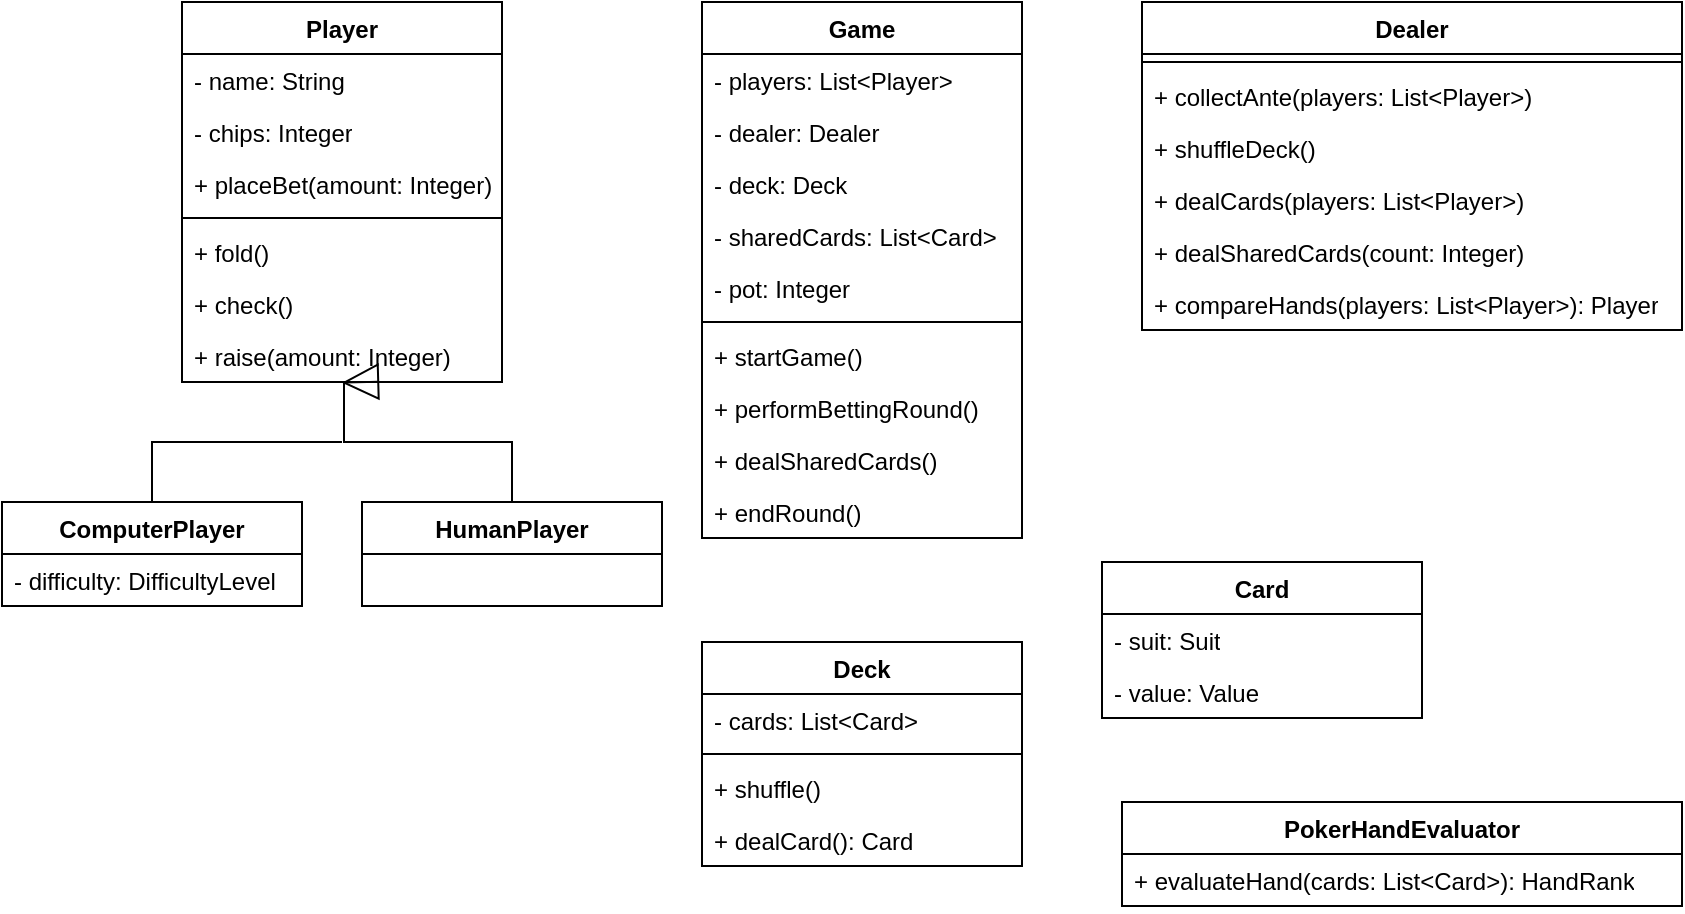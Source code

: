 <mxfile version="24.1.0" type="github">
  <diagram id="C5RBs43oDa-KdzZeNtuy" name="Page-1">
    <mxGraphModel dx="794" dy="462" grid="1" gridSize="10" guides="1" tooltips="1" connect="1" arrows="1" fold="1" page="1" pageScale="1" pageWidth="827" pageHeight="1169" math="0" shadow="0">
      <root>
        <mxCell id="WIyWlLk6GJQsqaUBKTNV-0" />
        <mxCell id="WIyWlLk6GJQsqaUBKTNV-1" parent="WIyWlLk6GJQsqaUBKTNV-0" />
        <mxCell id="T5XhBXc5E4vnq6IpL1pk-0" value="Player" style="swimlane;fontStyle=1;align=center;verticalAlign=top;childLayout=stackLayout;horizontal=1;startSize=26;horizontalStack=0;resizeParent=1;resizeParentMax=0;resizeLast=0;collapsible=1;marginBottom=0;whiteSpace=wrap;html=1;" vertex="1" parent="WIyWlLk6GJQsqaUBKTNV-1">
          <mxGeometry x="160" y="20" width="160" height="190" as="geometry" />
        </mxCell>
        <mxCell id="T5XhBXc5E4vnq6IpL1pk-1" value="- name: String" style="text;strokeColor=none;fillColor=none;align=left;verticalAlign=top;spacingLeft=4;spacingRight=4;overflow=hidden;rotatable=0;points=[[0,0.5],[1,0.5]];portConstraint=eastwest;whiteSpace=wrap;html=1;" vertex="1" parent="T5XhBXc5E4vnq6IpL1pk-0">
          <mxGeometry y="26" width="160" height="26" as="geometry" />
        </mxCell>
        <mxCell id="T5XhBXc5E4vnq6IpL1pk-4" value="- chips: Integer" style="text;strokeColor=none;fillColor=none;align=left;verticalAlign=top;spacingLeft=4;spacingRight=4;overflow=hidden;rotatable=0;points=[[0,0.5],[1,0.5]];portConstraint=eastwest;whiteSpace=wrap;html=1;" vertex="1" parent="T5XhBXc5E4vnq6IpL1pk-0">
          <mxGeometry y="52" width="160" height="26" as="geometry" />
        </mxCell>
        <mxCell id="T5XhBXc5E4vnq6IpL1pk-5" value="+ placeBet(amount: Integer)" style="text;strokeColor=none;fillColor=none;align=left;verticalAlign=top;spacingLeft=4;spacingRight=4;overflow=hidden;rotatable=0;points=[[0,0.5],[1,0.5]];portConstraint=eastwest;whiteSpace=wrap;html=1;" vertex="1" parent="T5XhBXc5E4vnq6IpL1pk-0">
          <mxGeometry y="78" width="160" height="26" as="geometry" />
        </mxCell>
        <mxCell id="T5XhBXc5E4vnq6IpL1pk-2" value="" style="line;strokeWidth=1;fillColor=none;align=left;verticalAlign=middle;spacingTop=-1;spacingLeft=3;spacingRight=3;rotatable=0;labelPosition=right;points=[];portConstraint=eastwest;strokeColor=inherit;" vertex="1" parent="T5XhBXc5E4vnq6IpL1pk-0">
          <mxGeometry y="104" width="160" height="8" as="geometry" />
        </mxCell>
        <mxCell id="T5XhBXc5E4vnq6IpL1pk-3" value="+ fold()" style="text;strokeColor=none;fillColor=none;align=left;verticalAlign=top;spacingLeft=4;spacingRight=4;overflow=hidden;rotatable=0;points=[[0,0.5],[1,0.5]];portConstraint=eastwest;whiteSpace=wrap;html=1;" vertex="1" parent="T5XhBXc5E4vnq6IpL1pk-0">
          <mxGeometry y="112" width="160" height="26" as="geometry" />
        </mxCell>
        <mxCell id="T5XhBXc5E4vnq6IpL1pk-9" value="+ check()" style="text;strokeColor=none;fillColor=none;align=left;verticalAlign=top;spacingLeft=4;spacingRight=4;overflow=hidden;rotatable=0;points=[[0,0.5],[1,0.5]];portConstraint=eastwest;whiteSpace=wrap;html=1;" vertex="1" parent="T5XhBXc5E4vnq6IpL1pk-0">
          <mxGeometry y="138" width="160" height="26" as="geometry" />
        </mxCell>
        <mxCell id="T5XhBXc5E4vnq6IpL1pk-10" value="+ raise(amount: Integer)" style="text;strokeColor=none;fillColor=none;align=left;verticalAlign=top;spacingLeft=4;spacingRight=4;overflow=hidden;rotatable=0;points=[[0,0.5],[1,0.5]];portConstraint=eastwest;whiteSpace=wrap;html=1;" vertex="1" parent="T5XhBXc5E4vnq6IpL1pk-0">
          <mxGeometry y="164" width="160" height="26" as="geometry" />
        </mxCell>
        <mxCell id="T5XhBXc5E4vnq6IpL1pk-22" value="Deck" style="swimlane;fontStyle=1;align=center;verticalAlign=top;childLayout=stackLayout;horizontal=1;startSize=26;horizontalStack=0;resizeParent=1;resizeParentMax=0;resizeLast=0;collapsible=1;marginBottom=0;whiteSpace=wrap;html=1;" vertex="1" parent="WIyWlLk6GJQsqaUBKTNV-1">
          <mxGeometry x="420" y="340" width="160" height="112" as="geometry" />
        </mxCell>
        <mxCell id="T5XhBXc5E4vnq6IpL1pk-23" value="- cards: List&amp;lt;Card&amp;gt;" style="text;strokeColor=none;fillColor=none;align=left;verticalAlign=top;spacingLeft=4;spacingRight=4;overflow=hidden;rotatable=0;points=[[0,0.5],[1,0.5]];portConstraint=eastwest;whiteSpace=wrap;html=1;" vertex="1" parent="T5XhBXc5E4vnq6IpL1pk-22">
          <mxGeometry y="26" width="160" height="26" as="geometry" />
        </mxCell>
        <mxCell id="T5XhBXc5E4vnq6IpL1pk-26" value="" style="line;strokeWidth=1;fillColor=none;align=left;verticalAlign=middle;spacingTop=-1;spacingLeft=3;spacingRight=3;rotatable=0;labelPosition=right;points=[];portConstraint=eastwest;strokeColor=inherit;" vertex="1" parent="T5XhBXc5E4vnq6IpL1pk-22">
          <mxGeometry y="52" width="160" height="8" as="geometry" />
        </mxCell>
        <mxCell id="T5XhBXc5E4vnq6IpL1pk-27" value="+ shuffle()" style="text;strokeColor=none;fillColor=none;align=left;verticalAlign=top;spacingLeft=4;spacingRight=4;overflow=hidden;rotatable=0;points=[[0,0.5],[1,0.5]];portConstraint=eastwest;whiteSpace=wrap;html=1;" vertex="1" parent="T5XhBXc5E4vnq6IpL1pk-22">
          <mxGeometry y="60" width="160" height="26" as="geometry" />
        </mxCell>
        <mxCell id="T5XhBXc5E4vnq6IpL1pk-28" value="+ dealCard(): Card" style="text;strokeColor=none;fillColor=none;align=left;verticalAlign=top;spacingLeft=4;spacingRight=4;overflow=hidden;rotatable=0;points=[[0,0.5],[1,0.5]];portConstraint=eastwest;whiteSpace=wrap;html=1;" vertex="1" parent="T5XhBXc5E4vnq6IpL1pk-22">
          <mxGeometry y="86" width="160" height="26" as="geometry" />
        </mxCell>
        <mxCell id="T5XhBXc5E4vnq6IpL1pk-30" value="Card" style="swimlane;fontStyle=1;align=center;verticalAlign=top;childLayout=stackLayout;horizontal=1;startSize=26;horizontalStack=0;resizeParent=1;resizeParentMax=0;resizeLast=0;collapsible=1;marginBottom=0;whiteSpace=wrap;html=1;" vertex="1" parent="WIyWlLk6GJQsqaUBKTNV-1">
          <mxGeometry x="620" y="300" width="160" height="78" as="geometry" />
        </mxCell>
        <mxCell id="T5XhBXc5E4vnq6IpL1pk-31" value="- suit: Suit" style="text;strokeColor=none;fillColor=none;align=left;verticalAlign=top;spacingLeft=4;spacingRight=4;overflow=hidden;rotatable=0;points=[[0,0.5],[1,0.5]];portConstraint=eastwest;whiteSpace=wrap;html=1;" vertex="1" parent="T5XhBXc5E4vnq6IpL1pk-30">
          <mxGeometry y="26" width="160" height="26" as="geometry" />
        </mxCell>
        <mxCell id="T5XhBXc5E4vnq6IpL1pk-35" value="- value: Value" style="text;strokeColor=none;fillColor=none;align=left;verticalAlign=top;spacingLeft=4;spacingRight=4;overflow=hidden;rotatable=0;points=[[0,0.5],[1,0.5]];portConstraint=eastwest;whiteSpace=wrap;html=1;" vertex="1" parent="T5XhBXc5E4vnq6IpL1pk-30">
          <mxGeometry y="52" width="160" height="26" as="geometry" />
        </mxCell>
        <mxCell id="T5XhBXc5E4vnq6IpL1pk-36" value="Game" style="swimlane;fontStyle=1;align=center;verticalAlign=top;childLayout=stackLayout;horizontal=1;startSize=26;horizontalStack=0;resizeParent=1;resizeParentMax=0;resizeLast=0;collapsible=1;marginBottom=0;whiteSpace=wrap;html=1;" vertex="1" parent="WIyWlLk6GJQsqaUBKTNV-1">
          <mxGeometry x="420" y="20" width="160" height="268" as="geometry" />
        </mxCell>
        <mxCell id="T5XhBXc5E4vnq6IpL1pk-37" value="- players: List&amp;lt;Player&amp;gt;" style="text;strokeColor=none;fillColor=none;align=left;verticalAlign=top;spacingLeft=4;spacingRight=4;overflow=hidden;rotatable=0;points=[[0,0.5],[1,0.5]];portConstraint=eastwest;whiteSpace=wrap;html=1;" vertex="1" parent="T5XhBXc5E4vnq6IpL1pk-36">
          <mxGeometry y="26" width="160" height="26" as="geometry" />
        </mxCell>
        <mxCell id="T5XhBXc5E4vnq6IpL1pk-38" value="- dealer: Dealer" style="text;strokeColor=none;fillColor=none;align=left;verticalAlign=top;spacingLeft=4;spacingRight=4;overflow=hidden;rotatable=0;points=[[0,0.5],[1,0.5]];portConstraint=eastwest;whiteSpace=wrap;html=1;" vertex="1" parent="T5XhBXc5E4vnq6IpL1pk-36">
          <mxGeometry y="52" width="160" height="26" as="geometry" />
        </mxCell>
        <mxCell id="T5XhBXc5E4vnq6IpL1pk-39" value="- deck: Deck" style="text;strokeColor=none;fillColor=none;align=left;verticalAlign=top;spacingLeft=4;spacingRight=4;overflow=hidden;rotatable=0;points=[[0,0.5],[1,0.5]];portConstraint=eastwest;whiteSpace=wrap;html=1;" vertex="1" parent="T5XhBXc5E4vnq6IpL1pk-36">
          <mxGeometry y="78" width="160" height="26" as="geometry" />
        </mxCell>
        <mxCell id="T5XhBXc5E4vnq6IpL1pk-44" value="- sharedCards: List&amp;lt;Card&amp;gt;" style="text;strokeColor=none;fillColor=none;align=left;verticalAlign=top;spacingLeft=4;spacingRight=4;overflow=hidden;rotatable=0;points=[[0,0.5],[1,0.5]];portConstraint=eastwest;whiteSpace=wrap;html=1;" vertex="1" parent="T5XhBXc5E4vnq6IpL1pk-36">
          <mxGeometry y="104" width="160" height="26" as="geometry" />
        </mxCell>
        <mxCell id="T5XhBXc5E4vnq6IpL1pk-45" value="- pot: Integer" style="text;strokeColor=none;fillColor=none;align=left;verticalAlign=top;spacingLeft=4;spacingRight=4;overflow=hidden;rotatable=0;points=[[0,0.5],[1,0.5]];portConstraint=eastwest;whiteSpace=wrap;html=1;" vertex="1" parent="T5XhBXc5E4vnq6IpL1pk-36">
          <mxGeometry y="130" width="160" height="26" as="geometry" />
        </mxCell>
        <mxCell id="T5XhBXc5E4vnq6IpL1pk-40" value="" style="line;strokeWidth=1;fillColor=none;align=left;verticalAlign=middle;spacingTop=-1;spacingLeft=3;spacingRight=3;rotatable=0;labelPosition=right;points=[];portConstraint=eastwest;strokeColor=inherit;" vertex="1" parent="T5XhBXc5E4vnq6IpL1pk-36">
          <mxGeometry y="156" width="160" height="8" as="geometry" />
        </mxCell>
        <mxCell id="T5XhBXc5E4vnq6IpL1pk-41" value="+ startGame()" style="text;strokeColor=none;fillColor=none;align=left;verticalAlign=top;spacingLeft=4;spacingRight=4;overflow=hidden;rotatable=0;points=[[0,0.5],[1,0.5]];portConstraint=eastwest;whiteSpace=wrap;html=1;" vertex="1" parent="T5XhBXc5E4vnq6IpL1pk-36">
          <mxGeometry y="164" width="160" height="26" as="geometry" />
        </mxCell>
        <mxCell id="T5XhBXc5E4vnq6IpL1pk-42" value="+ performBettingRound()" style="text;strokeColor=none;fillColor=none;align=left;verticalAlign=top;spacingLeft=4;spacingRight=4;overflow=hidden;rotatable=0;points=[[0,0.5],[1,0.5]];portConstraint=eastwest;whiteSpace=wrap;html=1;" vertex="1" parent="T5XhBXc5E4vnq6IpL1pk-36">
          <mxGeometry y="190" width="160" height="26" as="geometry" />
        </mxCell>
        <mxCell id="T5XhBXc5E4vnq6IpL1pk-43" value="+ dealSharedCards()" style="text;strokeColor=none;fillColor=none;align=left;verticalAlign=top;spacingLeft=4;spacingRight=4;overflow=hidden;rotatable=0;points=[[0,0.5],[1,0.5]];portConstraint=eastwest;whiteSpace=wrap;html=1;" vertex="1" parent="T5XhBXc5E4vnq6IpL1pk-36">
          <mxGeometry y="216" width="160" height="26" as="geometry" />
        </mxCell>
        <mxCell id="T5XhBXc5E4vnq6IpL1pk-47" value="+ endRound()" style="text;strokeColor=none;fillColor=none;align=left;verticalAlign=top;spacingLeft=4;spacingRight=4;overflow=hidden;rotatable=0;points=[[0,0.5],[1,0.5]];portConstraint=eastwest;whiteSpace=wrap;html=1;" vertex="1" parent="T5XhBXc5E4vnq6IpL1pk-36">
          <mxGeometry y="242" width="160" height="26" as="geometry" />
        </mxCell>
        <mxCell id="T5XhBXc5E4vnq6IpL1pk-48" value="PokerHandEvaluator" style="swimlane;fontStyle=1;align=center;verticalAlign=top;childLayout=stackLayout;horizontal=1;startSize=26;horizontalStack=0;resizeParent=1;resizeParentMax=0;resizeLast=0;collapsible=1;marginBottom=0;whiteSpace=wrap;html=1;" vertex="1" parent="WIyWlLk6GJQsqaUBKTNV-1">
          <mxGeometry x="630" y="420" width="280" height="52" as="geometry" />
        </mxCell>
        <mxCell id="T5XhBXc5E4vnq6IpL1pk-49" value="+ evaluateHand(cards: List&amp;lt;Card&amp;gt;): HandRank" style="text;strokeColor=none;fillColor=none;align=left;verticalAlign=top;spacingLeft=4;spacingRight=4;overflow=hidden;rotatable=0;points=[[0,0.5],[1,0.5]];portConstraint=eastwest;whiteSpace=wrap;html=1;" vertex="1" parent="T5XhBXc5E4vnq6IpL1pk-48">
          <mxGeometry y="26" width="280" height="26" as="geometry" />
        </mxCell>
        <mxCell id="T5XhBXc5E4vnq6IpL1pk-54" value="ComputerPlayer" style="swimlane;fontStyle=1;align=center;verticalAlign=top;childLayout=stackLayout;horizontal=1;startSize=26;horizontalStack=0;resizeParent=1;resizeParentMax=0;resizeLast=0;collapsible=1;marginBottom=0;whiteSpace=wrap;html=1;" vertex="1" parent="WIyWlLk6GJQsqaUBKTNV-1">
          <mxGeometry x="70" y="270" width="150" height="52" as="geometry" />
        </mxCell>
        <mxCell id="T5XhBXc5E4vnq6IpL1pk-55" value="- difficulty: DifficultyLevel" style="text;strokeColor=none;fillColor=none;align=left;verticalAlign=top;spacingLeft=4;spacingRight=4;overflow=hidden;rotatable=0;points=[[0,0.5],[1,0.5]];portConstraint=eastwest;whiteSpace=wrap;html=1;" vertex="1" parent="T5XhBXc5E4vnq6IpL1pk-54">
          <mxGeometry y="26" width="150" height="26" as="geometry" />
        </mxCell>
        <mxCell id="T5XhBXc5E4vnq6IpL1pk-57" value="HumanPlayer" style="swimlane;fontStyle=1;align=center;verticalAlign=top;childLayout=stackLayout;horizontal=1;startSize=26;horizontalStack=0;resizeParent=1;resizeParentMax=0;resizeLast=0;collapsible=1;marginBottom=0;whiteSpace=wrap;html=1;" vertex="1" parent="WIyWlLk6GJQsqaUBKTNV-1">
          <mxGeometry x="250" y="270" width="150" height="52" as="geometry" />
        </mxCell>
        <mxCell id="T5XhBXc5E4vnq6IpL1pk-62" value="Dealer" style="swimlane;fontStyle=1;align=center;verticalAlign=top;childLayout=stackLayout;horizontal=1;startSize=26;horizontalStack=0;resizeParent=1;resizeParentMax=0;resizeLast=0;collapsible=1;marginBottom=0;whiteSpace=wrap;html=1;" vertex="1" parent="WIyWlLk6GJQsqaUBKTNV-1">
          <mxGeometry x="640" y="20" width="270" height="164" as="geometry" />
        </mxCell>
        <mxCell id="T5XhBXc5E4vnq6IpL1pk-66" value="" style="line;strokeWidth=1;fillColor=none;align=left;verticalAlign=middle;spacingTop=-1;spacingLeft=3;spacingRight=3;rotatable=0;labelPosition=right;points=[];portConstraint=eastwest;strokeColor=inherit;" vertex="1" parent="T5XhBXc5E4vnq6IpL1pk-62">
          <mxGeometry y="26" width="270" height="8" as="geometry" />
        </mxCell>
        <mxCell id="T5XhBXc5E4vnq6IpL1pk-70" value="+ collectAnte(players: List&amp;lt;Player&amp;gt;)" style="text;strokeColor=none;fillColor=none;align=left;verticalAlign=top;spacingLeft=4;spacingRight=4;overflow=hidden;rotatable=0;points=[[0,0.5],[1,0.5]];portConstraint=eastwest;whiteSpace=wrap;html=1;" vertex="1" parent="T5XhBXc5E4vnq6IpL1pk-62">
          <mxGeometry y="34" width="270" height="26" as="geometry" />
        </mxCell>
        <mxCell id="T5XhBXc5E4vnq6IpL1pk-71" value="+ shuffleDeck()" style="text;strokeColor=none;fillColor=none;align=left;verticalAlign=top;spacingLeft=4;spacingRight=4;overflow=hidden;rotatable=0;points=[[0,0.5],[1,0.5]];portConstraint=eastwest;whiteSpace=wrap;html=1;" vertex="1" parent="T5XhBXc5E4vnq6IpL1pk-62">
          <mxGeometry y="60" width="270" height="26" as="geometry" />
        </mxCell>
        <mxCell id="T5XhBXc5E4vnq6IpL1pk-72" value="+ dealCards(players: List&amp;lt;Player&amp;gt;)" style="text;strokeColor=none;fillColor=none;align=left;verticalAlign=top;spacingLeft=4;spacingRight=4;overflow=hidden;rotatable=0;points=[[0,0.5],[1,0.5]];portConstraint=eastwest;whiteSpace=wrap;html=1;" vertex="1" parent="T5XhBXc5E4vnq6IpL1pk-62">
          <mxGeometry y="86" width="270" height="26" as="geometry" />
        </mxCell>
        <mxCell id="T5XhBXc5E4vnq6IpL1pk-73" value="+ dealSharedCards(count: Integer)" style="text;strokeColor=none;fillColor=none;align=left;verticalAlign=top;spacingLeft=4;spacingRight=4;overflow=hidden;rotatable=0;points=[[0,0.5],[1,0.5]];portConstraint=eastwest;whiteSpace=wrap;html=1;" vertex="1" parent="T5XhBXc5E4vnq6IpL1pk-62">
          <mxGeometry y="112" width="270" height="26" as="geometry" />
        </mxCell>
        <mxCell id="T5XhBXc5E4vnq6IpL1pk-74" value="+ compareHands(players: List&amp;lt;Player&amp;gt;): Player" style="text;strokeColor=none;fillColor=none;align=left;verticalAlign=top;spacingLeft=4;spacingRight=4;overflow=hidden;rotatable=0;points=[[0,0.5],[1,0.5]];portConstraint=eastwest;whiteSpace=wrap;html=1;" vertex="1" parent="T5XhBXc5E4vnq6IpL1pk-62">
          <mxGeometry y="138" width="270" height="26" as="geometry" />
        </mxCell>
        <mxCell id="T5XhBXc5E4vnq6IpL1pk-75" value="" style="endArrow=block;endSize=16;endFill=0;html=1;rounded=0;entryX=0.5;entryY=1.128;entryDx=0;entryDy=0;entryPerimeter=0;exitX=0.5;exitY=0;exitDx=0;exitDy=0;edgeStyle=orthogonalEdgeStyle;" edge="1" parent="WIyWlLk6GJQsqaUBKTNV-1" source="T5XhBXc5E4vnq6IpL1pk-57">
          <mxGeometry width="160" relative="1" as="geometry">
            <mxPoint x="240" y="320" as="sourcePoint" />
            <mxPoint x="240" y="210.328" as="targetPoint" />
            <Array as="points">
              <mxPoint x="325" y="240" />
              <mxPoint x="241" y="240" />
            </Array>
          </mxGeometry>
        </mxCell>
        <mxCell id="T5XhBXc5E4vnq6IpL1pk-80" value="" style="endArrow=none;html=1;edgeStyle=orthogonalEdgeStyle;rounded=0;exitX=0.5;exitY=0;exitDx=0;exitDy=0;" edge="1" parent="WIyWlLk6GJQsqaUBKTNV-1" source="T5XhBXc5E4vnq6IpL1pk-54">
          <mxGeometry relative="1" as="geometry">
            <mxPoint x="160" y="240" as="sourcePoint" />
            <mxPoint x="240" y="240" as="targetPoint" />
            <Array as="points">
              <mxPoint x="145" y="240" />
            </Array>
          </mxGeometry>
        </mxCell>
      </root>
    </mxGraphModel>
  </diagram>
</mxfile>
